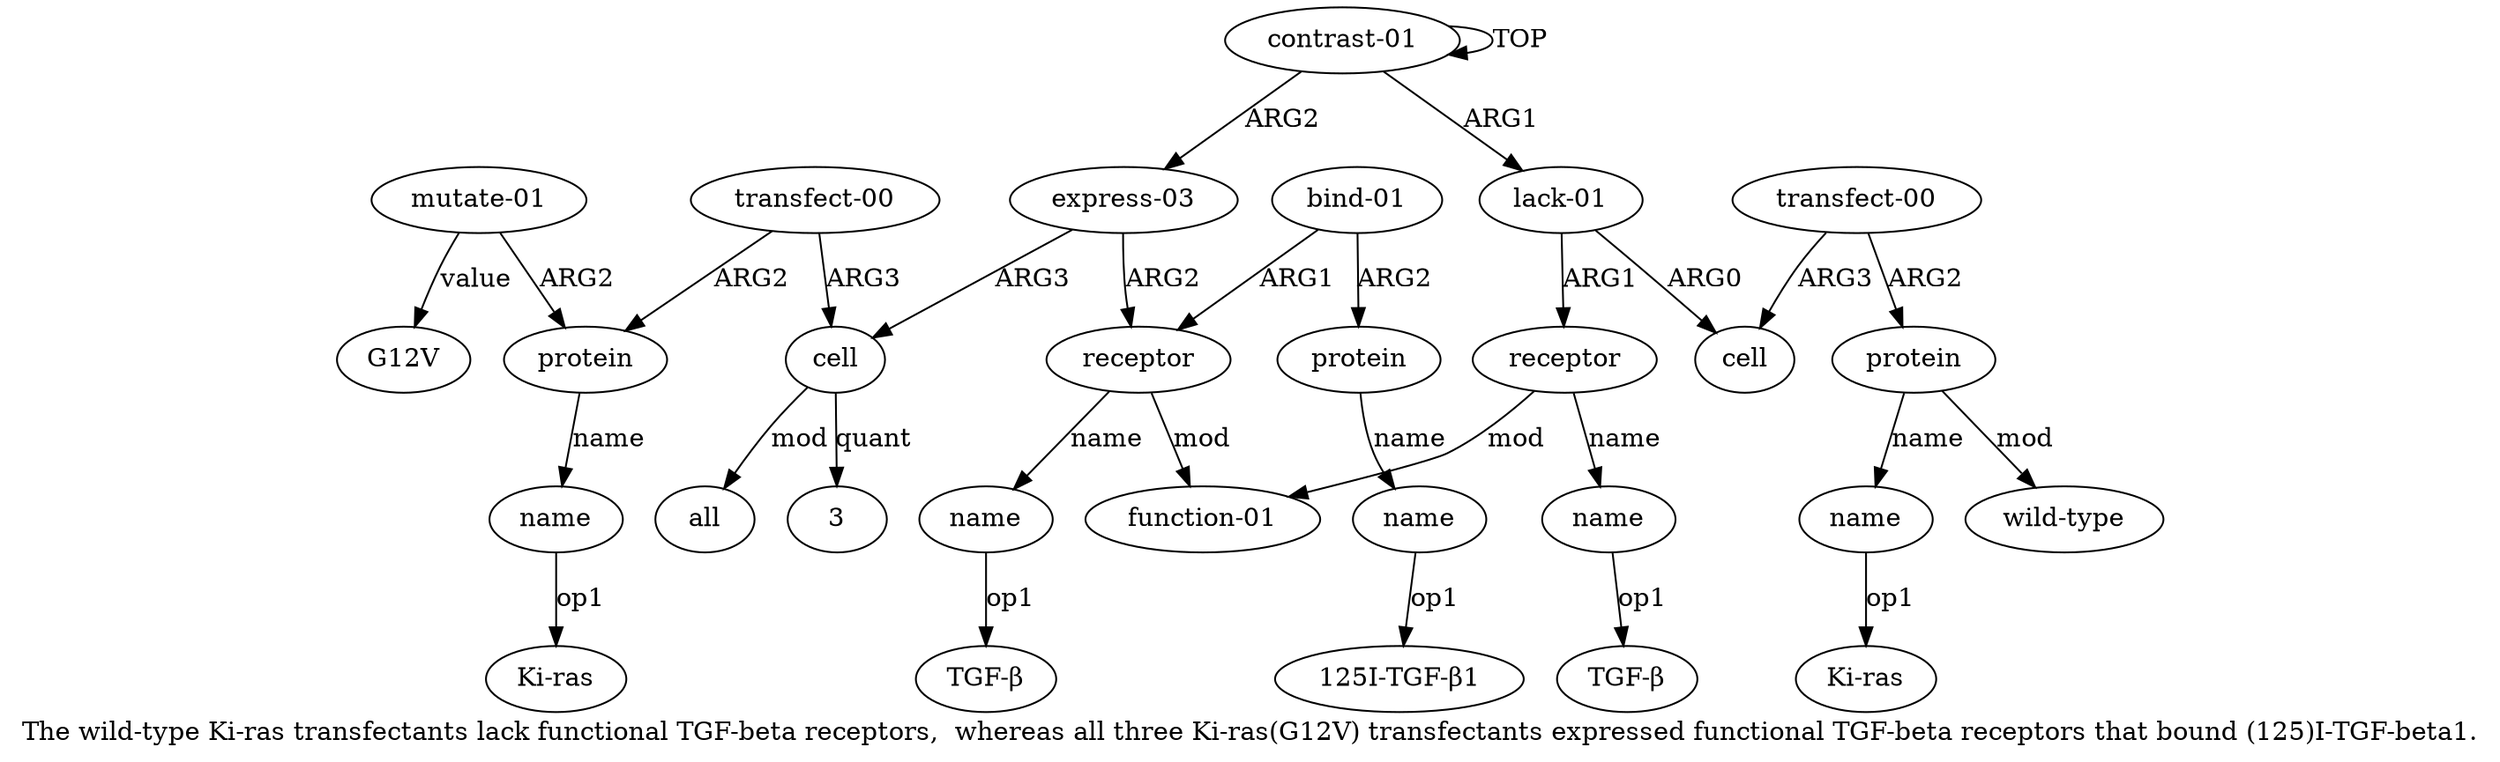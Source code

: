 digraph  {
	graph [label="The wild-type Ki-ras transfectants lack functional TGF-beta receptors,  whereas all three Ki-ras(G12V) transfectants expressed functional \
TGF-beta receptors that bound (125)I-TGF-beta1."];
	node [label="\N"];
	a20	 [color=black,
		gold_ind=20,
		gold_label="mutate-01",
		label="mutate-01",
		test_ind=20,
		test_label="mutate-01"];
	a18	 [color=black,
		gold_ind=18,
		gold_label=protein,
		label=protein,
		test_ind=18,
		test_label=protein];
	a20 -> a18 [key=0,
	color=black,
	gold_label=ARG2,
	label=ARG2,
	test_label=ARG2];
"a20 G12V" [color=black,
	gold_ind=-1,
	gold_label=G12V,
	label=G12V,
	test_ind=-1,
	test_label=G12V];
a20 -> "a20 G12V" [key=0,
color=black,
gold_label=value,
label=value,
test_label=value];
a21 [color=black,
gold_ind=21,
gold_label=all,
label=all,
test_ind=21,
test_label=all];
"a15 125I-TGF-β1" [color=black,
gold_ind=-1,
gold_label="125I-TGF-β1",
label="125I-TGF-β1",
test_ind=-1,
test_label="125I-TGF-β1"];
"a16 3" [color=black,
gold_ind=-1,
gold_label=3,
label=3,
test_ind=-1,
test_label=3];
"a5 Ki-ras" [color=black,
gold_ind=-1,
gold_label="Ki-ras",
label="Ki-ras",
test_ind=-1,
test_label="Ki-ras"];
a15 [color=black,
gold_ind=15,
gold_label=name,
label=name,
test_ind=15,
test_label=name];
a15 -> "a15 125I-TGF-β1" [key=0,
color=black,
gold_label=op1,
label=op1,
test_label=op1];
a14 [color=black,
gold_ind=14,
gold_label=protein,
label=protein,
test_ind=14,
test_label=protein];
a14 -> a15 [key=0,
color=black,
gold_label=name,
label=name,
test_label=name];
a17 [color=black,
gold_ind=17,
gold_label="transfect-00",
label="transfect-00",
test_ind=17,
test_label="transfect-00"];
a16 [color=black,
gold_ind=16,
gold_label=cell,
label=cell,
test_ind=16,
test_label=cell];
a17 -> a16 [key=0,
color=black,
gold_label=ARG3,
label=ARG3,
test_label=ARG3];
a17 -> a18 [key=0,
color=black,
gold_label=ARG2,
label=ARG2,
test_label=ARG2];
a16 -> a21 [key=0,
color=black,
gold_label=mod,
label=mod,
test_label=mod];
a16 -> "a16 3" [key=0,
color=black,
gold_label=quant,
label=quant,
test_label=quant];
a11 [color=black,
gold_ind=11,
gold_label=receptor,
label=receptor,
test_ind=11,
test_label=receptor];
a12 [color=black,
gold_ind=12,
gold_label=name,
label=name,
test_ind=12,
test_label=name];
a11 -> a12 [key=0,
color=black,
gold_label=name,
label=name,
test_label=name];
a9 [color=black,
gold_ind=9,
gold_label="function-01",
label="function-01",
test_ind=9,
test_label="function-01"];
a11 -> a9 [key=0,
color=black,
gold_label=mod,
label=mod,
test_label=mod];
a10 [color=black,
gold_ind=10,
gold_label="express-03",
label="express-03",
test_ind=10,
test_label="express-03"];
a10 -> a16 [key=0,
color=black,
gold_label=ARG3,
label=ARG3,
test_label=ARG3];
a10 -> a11 [key=0,
color=black,
gold_label=ARG2,
label=ARG2,
test_label=ARG2];
a13 [color=black,
gold_ind=13,
gold_label="bind-01",
label="bind-01",
test_ind=13,
test_label="bind-01"];
a13 -> a14 [key=0,
color=black,
gold_label=ARG2,
label=ARG2,
test_label=ARG2];
a13 -> a11 [key=0,
color=black,
gold_label=ARG1,
label=ARG1,
test_label=ARG1];
"a12 TGF-β" [color=black,
gold_ind=-1,
gold_label="TGF-β",
label="TGF-β",
test_ind=-1,
test_label="TGF-β"];
a12 -> "a12 TGF-β" [key=0,
color=black,
gold_label=op1,
label=op1,
test_label=op1];
a19 [color=black,
gold_ind=19,
gold_label=name,
label=name,
test_ind=19,
test_label=name];
"a19 Ki-ras" [color=black,
gold_ind=-1,
gold_label="Ki-ras",
label="Ki-ras",
test_ind=-1,
test_label="Ki-ras"];
a19 -> "a19 Ki-ras" [key=0,
color=black,
gold_label=op1,
label=op1,
test_label=op1];
a18 -> a19 [key=0,
color=black,
gold_label=name,
label=name,
test_label=name];
"a8 TGF-β" [color=black,
gold_ind=-1,
gold_label="TGF-β",
label="TGF-β",
test_ind=-1,
test_label="TGF-β"];
a1 [color=black,
gold_ind=1,
gold_label="lack-01",
label="lack-01",
test_ind=1,
test_label="lack-01"];
a2 [color=black,
gold_ind=2,
gold_label=cell,
label=cell,
test_ind=2,
test_label=cell];
a1 -> a2 [key=0,
color=black,
gold_label=ARG0,
label=ARG0,
test_label=ARG0];
a7 [color=black,
gold_ind=7,
gold_label=receptor,
label=receptor,
test_ind=7,
test_label=receptor];
a1 -> a7 [key=0,
color=black,
gold_label=ARG1,
label=ARG1,
test_label=ARG1];
a0 [color=black,
gold_ind=0,
gold_label="contrast-01",
label="contrast-01",
test_ind=0,
test_label="contrast-01"];
a0 -> a10 [key=0,
color=black,
gold_label=ARG2,
label=ARG2,
test_label=ARG2];
a0 -> a1 [key=0,
color=black,
gold_label=ARG1,
label=ARG1,
test_label=ARG1];
a0 -> a0 [key=0,
color=black,
gold_label=TOP,
label=TOP,
test_label=TOP];
a3 [color=black,
gold_ind=3,
gold_label="transfect-00",
label="transfect-00",
test_ind=3,
test_label="transfect-00"];
a3 -> a2 [key=0,
color=black,
gold_label=ARG3,
label=ARG3,
test_label=ARG3];
a4 [color=black,
gold_ind=4,
gold_label=protein,
label=protein,
test_ind=4,
test_label=protein];
a3 -> a4 [key=0,
color=black,
gold_label=ARG2,
label=ARG2,
test_label=ARG2];
a5 [color=black,
gold_ind=5,
gold_label=name,
label=name,
test_ind=5,
test_label=name];
a5 -> "a5 Ki-ras" [key=0,
color=black,
gold_label=op1,
label=op1,
test_label=op1];
a4 -> a5 [key=0,
color=black,
gold_label=name,
label=name,
test_label=name];
a6 [color=black,
gold_ind=6,
gold_label="wild-type",
label="wild-type",
test_ind=6,
test_label="wild-type"];
a4 -> a6 [key=0,
color=black,
gold_label=mod,
label=mod,
test_label=mod];
a7 -> a9 [key=0,
color=black,
gold_label=mod,
label=mod,
test_label=mod];
a8 [color=black,
gold_ind=8,
gold_label=name,
label=name,
test_ind=8,
test_label=name];
a7 -> a8 [key=0,
color=black,
gold_label=name,
label=name,
test_label=name];
a8 -> "a8 TGF-β" [key=0,
color=black,
gold_label=op1,
label=op1,
test_label=op1];
}
